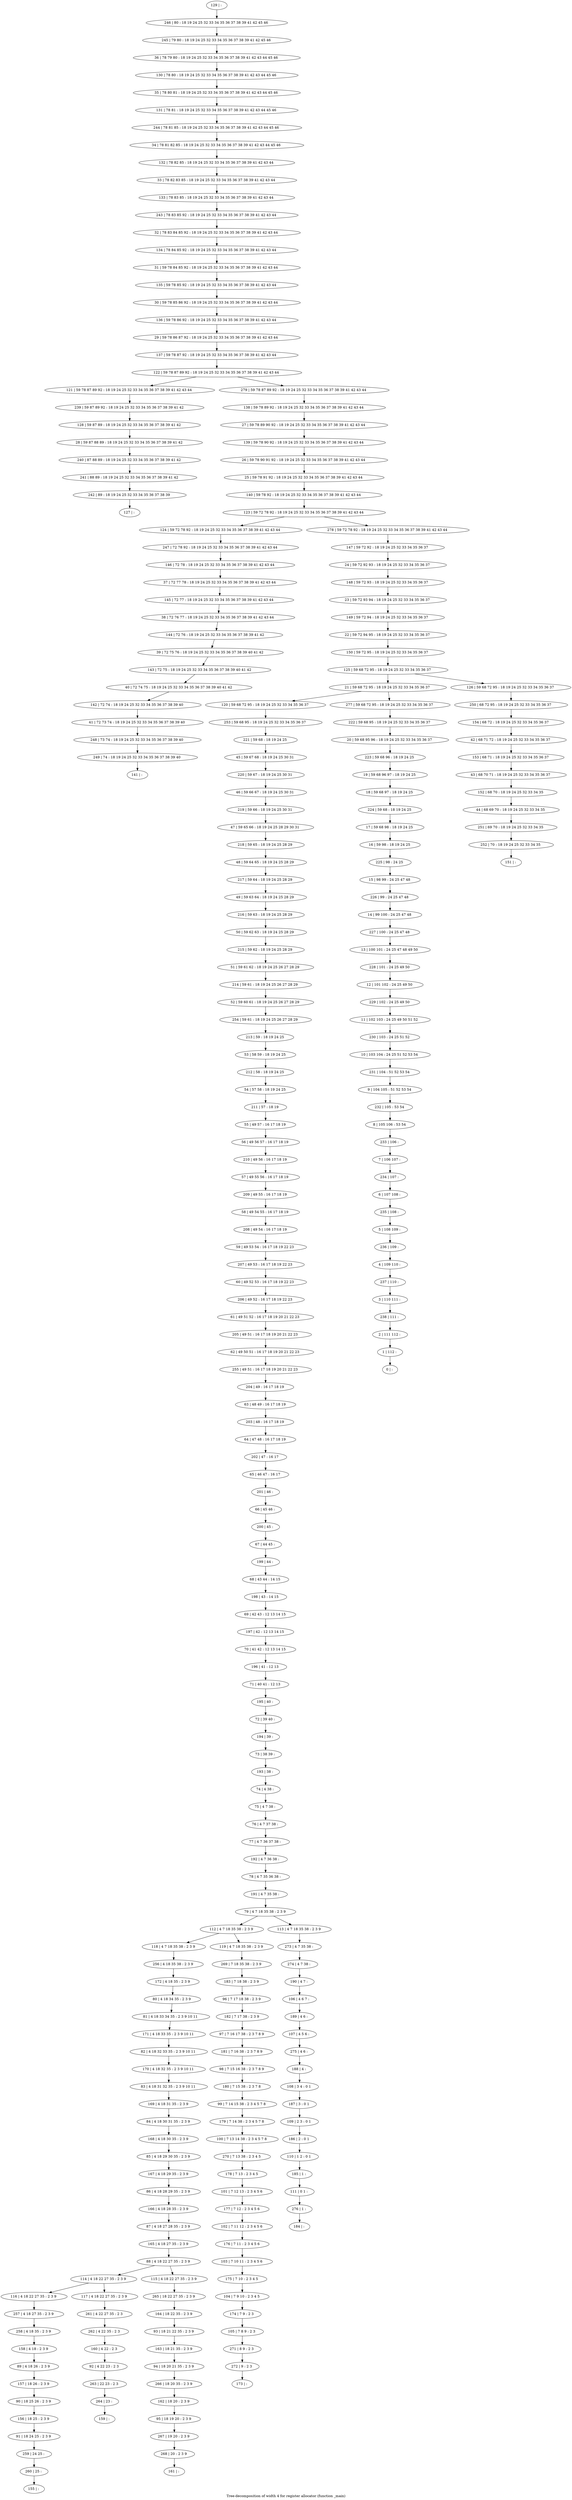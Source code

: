 digraph G {
graph [label="Tree-decomposition of width 4 for register allocator (function _main)"]
0[label="0 | : "];
1[label="1 | 112 : "];
2[label="2 | 111 112 : "];
3[label="3 | 110 111 : "];
4[label="4 | 109 110 : "];
5[label="5 | 108 109 : "];
6[label="6 | 107 108 : "];
7[label="7 | 106 107 : "];
8[label="8 | 105 106 : 53 54 "];
9[label="9 | 104 105 : 51 52 53 54 "];
10[label="10 | 103 104 : 24 25 51 52 53 54 "];
11[label="11 | 102 103 : 24 25 49 50 51 52 "];
12[label="12 | 101 102 : 24 25 49 50 "];
13[label="13 | 100 101 : 24 25 47 48 49 50 "];
14[label="14 | 99 100 : 24 25 47 48 "];
15[label="15 | 98 99 : 24 25 47 48 "];
16[label="16 | 59 98 : 18 19 24 25 "];
17[label="17 | 59 68 98 : 18 19 24 25 "];
18[label="18 | 59 68 97 : 18 19 24 25 "];
19[label="19 | 59 68 96 97 : 18 19 24 25 "];
20[label="20 | 59 68 95 96 : 18 19 24 25 32 33 34 35 36 37 "];
21[label="21 | 59 68 72 95 : 18 19 24 25 32 33 34 35 36 37 "];
22[label="22 | 59 72 94 95 : 18 19 24 25 32 33 34 35 36 37 "];
23[label="23 | 59 72 93 94 : 18 19 24 25 32 33 34 35 36 37 "];
24[label="24 | 59 72 92 93 : 18 19 24 25 32 33 34 35 36 37 "];
25[label="25 | 59 78 91 92 : 18 19 24 25 32 33 34 35 36 37 38 39 41 42 43 44 "];
26[label="26 | 59 78 90 91 92 : 18 19 24 25 32 33 34 35 36 37 38 39 41 42 43 44 "];
27[label="27 | 59 78 89 90 92 : 18 19 24 25 32 33 34 35 36 37 38 39 41 42 43 44 "];
28[label="28 | 59 87 88 89 : 18 19 24 25 32 33 34 35 36 37 38 39 41 42 "];
29[label="29 | 59 78 86 87 92 : 18 19 24 25 32 33 34 35 36 37 38 39 41 42 43 44 "];
30[label="30 | 59 78 85 86 92 : 18 19 24 25 32 33 34 35 36 37 38 39 41 42 43 44 "];
31[label="31 | 59 78 84 85 92 : 18 19 24 25 32 33 34 35 36 37 38 39 41 42 43 44 "];
32[label="32 | 78 83 84 85 92 : 18 19 24 25 32 33 34 35 36 37 38 39 41 42 43 44 "];
33[label="33 | 78 82 83 85 : 18 19 24 25 32 33 34 35 36 37 38 39 41 42 43 44 "];
34[label="34 | 78 81 82 85 : 18 19 24 25 32 33 34 35 36 37 38 39 41 42 43 44 45 46 "];
35[label="35 | 78 80 81 : 18 19 24 25 32 33 34 35 36 37 38 39 41 42 43 44 45 46 "];
36[label="36 | 78 79 80 : 18 19 24 25 32 33 34 35 36 37 38 39 41 42 43 44 45 46 "];
37[label="37 | 72 77 78 : 18 19 24 25 32 33 34 35 36 37 38 39 41 42 43 44 "];
38[label="38 | 72 76 77 : 18 19 24 25 32 33 34 35 36 37 38 39 41 42 43 44 "];
39[label="39 | 72 75 76 : 18 19 24 25 32 33 34 35 36 37 38 39 40 41 42 "];
40[label="40 | 72 74 75 : 18 19 24 25 32 33 34 35 36 37 38 39 40 41 42 "];
41[label="41 | 72 73 74 : 18 19 24 25 32 33 34 35 36 37 38 39 40 "];
42[label="42 | 68 71 72 : 18 19 24 25 32 33 34 35 36 37 "];
43[label="43 | 68 70 71 : 18 19 24 25 32 33 34 35 36 37 "];
44[label="44 | 68 69 70 : 18 19 24 25 32 33 34 35 "];
45[label="45 | 59 67 68 : 18 19 24 25 30 31 "];
46[label="46 | 59 66 67 : 18 19 24 25 30 31 "];
47[label="47 | 59 65 66 : 18 19 24 25 28 29 30 31 "];
48[label="48 | 59 64 65 : 18 19 24 25 28 29 "];
49[label="49 | 59 63 64 : 18 19 24 25 28 29 "];
50[label="50 | 59 62 63 : 18 19 24 25 28 29 "];
51[label="51 | 59 61 62 : 18 19 24 25 26 27 28 29 "];
52[label="52 | 59 60 61 : 18 19 24 25 26 27 28 29 "];
53[label="53 | 58 59 : 18 19 24 25 "];
54[label="54 | 57 58 : 18 19 24 25 "];
55[label="55 | 49 57 : 16 17 18 19 "];
56[label="56 | 49 56 57 : 16 17 18 19 "];
57[label="57 | 49 55 56 : 16 17 18 19 "];
58[label="58 | 49 54 55 : 16 17 18 19 "];
59[label="59 | 49 53 54 : 16 17 18 19 22 23 "];
60[label="60 | 49 52 53 : 16 17 18 19 22 23 "];
61[label="61 | 49 51 52 : 16 17 18 19 20 21 22 23 "];
62[label="62 | 49 50 51 : 16 17 18 19 20 21 22 23 "];
63[label="63 | 48 49 : 16 17 18 19 "];
64[label="64 | 47 48 : 16 17 18 19 "];
65[label="65 | 46 47 : 16 17 "];
66[label="66 | 45 46 : "];
67[label="67 | 44 45 : "];
68[label="68 | 43 44 : 14 15 "];
69[label="69 | 42 43 : 12 13 14 15 "];
70[label="70 | 41 42 : 12 13 14 15 "];
71[label="71 | 40 41 : 12 13 "];
72[label="72 | 39 40 : "];
73[label="73 | 38 39 : "];
74[label="74 | 4 38 : "];
75[label="75 | 4 7 38 : "];
76[label="76 | 4 7 37 38 : "];
77[label="77 | 4 7 36 37 38 : "];
78[label="78 | 4 7 35 36 38 : "];
79[label="79 | 4 7 18 35 38 : 2 3 9 "];
80[label="80 | 4 18 34 35 : 2 3 9 "];
81[label="81 | 4 18 33 34 35 : 2 3 9 10 11 "];
82[label="82 | 4 18 32 33 35 : 2 3 9 10 11 "];
83[label="83 | 4 18 31 32 35 : 2 3 9 10 11 "];
84[label="84 | 4 18 30 31 35 : 2 3 9 "];
85[label="85 | 4 18 29 30 35 : 2 3 9 "];
86[label="86 | 4 18 28 29 35 : 2 3 9 "];
87[label="87 | 4 18 27 28 35 : 2 3 9 "];
88[label="88 | 4 18 22 27 35 : 2 3 9 "];
89[label="89 | 4 18 26 : 2 3 9 "];
90[label="90 | 18 25 26 : 2 3 9 "];
91[label="91 | 18 24 25 : 2 3 9 "];
92[label="92 | 4 22 23 : 2 3 "];
93[label="93 | 18 21 22 35 : 2 3 9 "];
94[label="94 | 18 20 21 35 : 2 3 9 "];
95[label="95 | 18 19 20 : 2 3 9 "];
96[label="96 | 7 17 18 38 : 2 3 9 "];
97[label="97 | 7 16 17 38 : 2 3 7 8 9 "];
98[label="98 | 7 15 16 38 : 2 3 7 8 9 "];
99[label="99 | 7 14 15 38 : 2 3 4 5 7 8 "];
100[label="100 | 7 13 14 38 : 2 3 4 5 7 8 "];
101[label="101 | 7 12 13 : 2 3 4 5 6 "];
102[label="102 | 7 11 12 : 2 3 4 5 6 "];
103[label="103 | 7 10 11 : 2 3 4 5 6 "];
104[label="104 | 7 9 10 : 2 3 4 5 "];
105[label="105 | 7 8 9 : 2 3 "];
106[label="106 | 4 6 7 : "];
107[label="107 | 4 5 6 : "];
108[label="108 | 3 4 : 0 1 "];
109[label="109 | 2 3 : 0 1 "];
110[label="110 | 1 2 : 0 1 "];
111[label="111 | 0 1 : "];
112[label="112 | 4 7 18 35 38 : 2 3 9 "];
113[label="113 | 4 7 18 35 38 : 2 3 9 "];
114[label="114 | 4 18 22 27 35 : 2 3 9 "];
115[label="115 | 4 18 22 27 35 : 2 3 9 "];
116[label="116 | 4 18 22 27 35 : 2 3 9 "];
117[label="117 | 4 18 22 27 35 : 2 3 9 "];
118[label="118 | 4 7 18 35 38 : 2 3 9 "];
119[label="119 | 4 7 18 35 38 : 2 3 9 "];
120[label="120 | 59 68 72 95 : 18 19 24 25 32 33 34 35 36 37 "];
121[label="121 | 59 78 87 89 92 : 18 19 24 25 32 33 34 35 36 37 38 39 41 42 43 44 "];
122[label="122 | 59 78 87 89 92 : 18 19 24 25 32 33 34 35 36 37 38 39 41 42 43 44 "];
123[label="123 | 59 72 78 92 : 18 19 24 25 32 33 34 35 36 37 38 39 41 42 43 44 "];
124[label="124 | 59 72 78 92 : 18 19 24 25 32 33 34 35 36 37 38 39 41 42 43 44 "];
125[label="125 | 59 68 72 95 : 18 19 24 25 32 33 34 35 36 37 "];
126[label="126 | 59 68 72 95 : 18 19 24 25 32 33 34 35 36 37 "];
127[label="127 | : "];
128[label="128 | 59 87 89 : 18 19 24 25 32 33 34 35 36 37 38 39 41 42 "];
129[label="129 | : "];
130[label="130 | 78 80 : 18 19 24 25 32 33 34 35 36 37 38 39 41 42 43 44 45 46 "];
131[label="131 | 78 81 : 18 19 24 25 32 33 34 35 36 37 38 39 41 42 43 44 45 46 "];
132[label="132 | 78 82 85 : 18 19 24 25 32 33 34 35 36 37 38 39 41 42 43 44 "];
133[label="133 | 78 83 85 : 18 19 24 25 32 33 34 35 36 37 38 39 41 42 43 44 "];
134[label="134 | 78 84 85 92 : 18 19 24 25 32 33 34 35 36 37 38 39 41 42 43 44 "];
135[label="135 | 59 78 85 92 : 18 19 24 25 32 33 34 35 36 37 38 39 41 42 43 44 "];
136[label="136 | 59 78 86 92 : 18 19 24 25 32 33 34 35 36 37 38 39 41 42 43 44 "];
137[label="137 | 59 78 87 92 : 18 19 24 25 32 33 34 35 36 37 38 39 41 42 43 44 "];
138[label="138 | 59 78 89 92 : 18 19 24 25 32 33 34 35 36 37 38 39 41 42 43 44 "];
139[label="139 | 59 78 90 92 : 18 19 24 25 32 33 34 35 36 37 38 39 41 42 43 44 "];
140[label="140 | 59 78 92 : 18 19 24 25 32 33 34 35 36 37 38 39 41 42 43 44 "];
141[label="141 | : "];
142[label="142 | 72 74 : 18 19 24 25 32 33 34 35 36 37 38 39 40 "];
143[label="143 | 72 75 : 18 19 24 25 32 33 34 35 36 37 38 39 40 41 42 "];
144[label="144 | 72 76 : 18 19 24 25 32 33 34 35 36 37 38 39 41 42 "];
145[label="145 | 72 77 : 18 19 24 25 32 33 34 35 36 37 38 39 41 42 43 44 "];
146[label="146 | 72 78 : 18 19 24 25 32 33 34 35 36 37 38 39 41 42 43 44 "];
147[label="147 | 59 72 92 : 18 19 24 25 32 33 34 35 36 37 "];
148[label="148 | 59 72 93 : 18 19 24 25 32 33 34 35 36 37 "];
149[label="149 | 59 72 94 : 18 19 24 25 32 33 34 35 36 37 "];
150[label="150 | 59 72 95 : 18 19 24 25 32 33 34 35 36 37 "];
151[label="151 | : "];
152[label="152 | 68 70 : 18 19 24 25 32 33 34 35 "];
153[label="153 | 68 71 : 18 19 24 25 32 33 34 35 36 37 "];
154[label="154 | 68 72 : 18 19 24 25 32 33 34 35 36 37 "];
155[label="155 | : "];
156[label="156 | 18 25 : 2 3 9 "];
157[label="157 | 18 26 : 2 3 9 "];
158[label="158 | 4 18 : 2 3 9 "];
159[label="159 | : "];
160[label="160 | 4 22 : 2 3 "];
161[label="161 | : "];
162[label="162 | 18 20 : 2 3 9 "];
163[label="163 | 18 21 35 : 2 3 9 "];
164[label="164 | 18 22 35 : 2 3 9 "];
165[label="165 | 4 18 27 35 : 2 3 9 "];
166[label="166 | 4 18 28 35 : 2 3 9 "];
167[label="167 | 4 18 29 35 : 2 3 9 "];
168[label="168 | 4 18 30 35 : 2 3 9 "];
169[label="169 | 4 18 31 35 : 2 3 9 "];
170[label="170 | 4 18 32 35 : 2 3 9 10 11 "];
171[label="171 | 4 18 33 35 : 2 3 9 10 11 "];
172[label="172 | 4 18 35 : 2 3 9 "];
173[label="173 | : "];
174[label="174 | 7 9 : 2 3 "];
175[label="175 | 7 10 : 2 3 4 5 "];
176[label="176 | 7 11 : 2 3 4 5 6 "];
177[label="177 | 7 12 : 2 3 4 5 6 "];
178[label="178 | 7 13 : 2 3 4 5 "];
179[label="179 | 7 14 38 : 2 3 4 5 7 8 "];
180[label="180 | 7 15 38 : 2 3 7 8 "];
181[label="181 | 7 16 38 : 2 3 7 8 9 "];
182[label="182 | 7 17 38 : 2 3 9 "];
183[label="183 | 7 18 38 : 2 3 9 "];
184[label="184 | : "];
185[label="185 | 1 : "];
186[label="186 | 2 : 0 1 "];
187[label="187 | 3 : 0 1 "];
188[label="188 | 4 : "];
189[label="189 | 4 6 : "];
190[label="190 | 4 7 : "];
191[label="191 | 4 7 35 38 : "];
192[label="192 | 4 7 36 38 : "];
193[label="193 | 38 : "];
194[label="194 | 39 : "];
195[label="195 | 40 : "];
196[label="196 | 41 : 12 13 "];
197[label="197 | 42 : 12 13 14 15 "];
198[label="198 | 43 : 14 15 "];
199[label="199 | 44 : "];
200[label="200 | 45 : "];
201[label="201 | 46 : "];
202[label="202 | 47 : 16 17 "];
203[label="203 | 48 : 16 17 18 19 "];
204[label="204 | 49 : 16 17 18 19 "];
205[label="205 | 49 51 : 16 17 18 19 20 21 22 23 "];
206[label="206 | 49 52 : 16 17 18 19 22 23 "];
207[label="207 | 49 53 : 16 17 18 19 22 23 "];
208[label="208 | 49 54 : 16 17 18 19 "];
209[label="209 | 49 55 : 16 17 18 19 "];
210[label="210 | 49 56 : 16 17 18 19 "];
211[label="211 | 57 : 18 19 "];
212[label="212 | 58 : 18 19 24 25 "];
213[label="213 | 59 : 18 19 24 25 "];
214[label="214 | 59 61 : 18 19 24 25 26 27 28 29 "];
215[label="215 | 59 62 : 18 19 24 25 28 29 "];
216[label="216 | 59 63 : 18 19 24 25 28 29 "];
217[label="217 | 59 64 : 18 19 24 25 28 29 "];
218[label="218 | 59 65 : 18 19 24 25 28 29 "];
219[label="219 | 59 66 : 18 19 24 25 30 31 "];
220[label="220 | 59 67 : 18 19 24 25 30 31 "];
221[label="221 | 59 68 : 18 19 24 25 "];
222[label="222 | 59 68 95 : 18 19 24 25 32 33 34 35 36 37 "];
223[label="223 | 59 68 96 : 18 19 24 25 "];
224[label="224 | 59 68 : 18 19 24 25 "];
225[label="225 | 98 : 24 25 "];
226[label="226 | 99 : 24 25 47 48 "];
227[label="227 | 100 : 24 25 47 48 "];
228[label="228 | 101 : 24 25 49 50 "];
229[label="229 | 102 : 24 25 49 50 "];
230[label="230 | 103 : 24 25 51 52 "];
231[label="231 | 104 : 51 52 53 54 "];
232[label="232 | 105 : 53 54 "];
233[label="233 | 106 : "];
234[label="234 | 107 : "];
235[label="235 | 108 : "];
236[label="236 | 109 : "];
237[label="237 | 110 : "];
238[label="238 | 111 : "];
239[label="239 | 59 87 89 92 : 18 19 24 25 32 33 34 35 36 37 38 39 41 42 "];
240[label="240 | 87 88 89 : 18 19 24 25 32 33 34 35 36 37 38 39 41 42 "];
241[label="241 | 88 89 : 18 19 24 25 32 33 34 35 36 37 38 39 41 42 "];
242[label="242 | 89 : 18 19 24 25 32 33 34 35 36 37 38 39 "];
243[label="243 | 78 83 85 92 : 18 19 24 25 32 33 34 35 36 37 38 39 41 42 43 44 "];
244[label="244 | 78 81 85 : 18 19 24 25 32 33 34 35 36 37 38 39 41 42 43 44 45 46 "];
245[label="245 | 79 80 : 18 19 24 25 32 33 34 35 36 37 38 39 41 42 45 46 "];
246[label="246 | 80 : 18 19 24 25 32 33 34 35 36 37 38 39 41 42 45 46 "];
247[label="247 | 72 78 92 : 18 19 24 25 32 33 34 35 36 37 38 39 41 42 43 44 "];
248[label="248 | 73 74 : 18 19 24 25 32 33 34 35 36 37 38 39 40 "];
249[label="249 | 74 : 18 19 24 25 32 33 34 35 36 37 38 39 40 "];
250[label="250 | 68 72 95 : 18 19 24 25 32 33 34 35 36 37 "];
251[label="251 | 69 70 : 18 19 24 25 32 33 34 35 "];
252[label="252 | 70 : 18 19 24 25 32 33 34 35 "];
253[label="253 | 59 68 95 : 18 19 24 25 32 33 34 35 36 37 "];
254[label="254 | 59 61 : 18 19 24 25 26 27 28 29 "];
255[label="255 | 49 51 : 16 17 18 19 20 21 22 23 "];
256[label="256 | 4 18 35 38 : 2 3 9 "];
257[label="257 | 4 18 27 35 : 2 3 9 "];
258[label="258 | 4 18 35 : 2 3 9 "];
259[label="259 | 24 25 : "];
260[label="260 | 25 : "];
261[label="261 | 4 22 27 35 : 2 3 "];
262[label="262 | 4 22 35 : 2 3 "];
263[label="263 | 22 23 : 2 3 "];
264[label="264 | 23 : "];
265[label="265 | 18 22 27 35 : 2 3 9 "];
266[label="266 | 18 20 35 : 2 3 9 "];
267[label="267 | 19 20 : 2 3 9 "];
268[label="268 | 20 : 2 3 9 "];
269[label="269 | 7 18 35 38 : 2 3 9 "];
270[label="270 | 7 13 38 : 2 3 4 5 "];
271[label="271 | 8 9 : 2 3 "];
272[label="272 | 9 : 2 3 "];
273[label="273 | 4 7 35 38 : "];
274[label="274 | 4 7 38 : "];
275[label="275 | 4 6 : "];
276[label="276 | 1 : "];
277[label="277 | 59 68 72 95 : 18 19 24 25 32 33 34 35 36 37 "];
278[label="278 | 59 72 78 92 : 18 19 24 25 32 33 34 35 36 37 38 39 41 42 43 44 "];
279[label="279 | 59 78 87 89 92 : 18 19 24 25 32 33 34 35 36 37 38 39 41 42 43 44 "];
55->56 ;
74->75 ;
75->76 ;
76->77 ;
80->81 ;
79->112 ;
79->113 ;
88->114 ;
88->115 ;
114->116 ;
114->117 ;
112->118 ;
112->119 ;
21->120 ;
128->28 ;
142->41 ;
40->142 ;
143->40 ;
39->143 ;
144->39 ;
38->144 ;
145->38 ;
37->145 ;
146->37 ;
152->44 ;
43->152 ;
153->43 ;
42->153 ;
154->42 ;
156->91 ;
90->156 ;
157->90 ;
89->157 ;
158->89 ;
160->92 ;
162->95 ;
163->94 ;
93->163 ;
164->93 ;
165->88 ;
87->165 ;
166->87 ;
86->166 ;
167->86 ;
85->167 ;
168->85 ;
84->168 ;
169->84 ;
83->169 ;
170->83 ;
82->170 ;
171->82 ;
81->171 ;
172->80 ;
174->105 ;
104->174 ;
175->104 ;
103->175 ;
176->103 ;
102->176 ;
177->102 ;
101->177 ;
178->101 ;
179->100 ;
99->179 ;
180->99 ;
98->180 ;
181->98 ;
97->181 ;
182->97 ;
96->182 ;
183->96 ;
185->111 ;
110->185 ;
186->110 ;
109->186 ;
187->109 ;
108->187 ;
188->108 ;
189->107 ;
106->189 ;
190->106 ;
191->79 ;
78->191 ;
192->78 ;
77->192 ;
193->74 ;
73->193 ;
194->73 ;
72->194 ;
195->72 ;
71->195 ;
196->71 ;
70->196 ;
197->70 ;
69->197 ;
198->69 ;
68->198 ;
199->68 ;
67->199 ;
200->67 ;
66->200 ;
201->66 ;
65->201 ;
202->65 ;
64->202 ;
203->64 ;
63->203 ;
204->63 ;
205->62 ;
61->205 ;
206->61 ;
60->206 ;
207->60 ;
59->207 ;
208->59 ;
58->208 ;
209->58 ;
57->209 ;
210->57 ;
56->210 ;
211->55 ;
54->211 ;
212->54 ;
53->212 ;
213->53 ;
214->52 ;
51->214 ;
215->51 ;
50->215 ;
216->50 ;
49->216 ;
217->49 ;
48->217 ;
218->48 ;
47->218 ;
219->47 ;
46->219 ;
220->46 ;
45->220 ;
221->45 ;
239->128 ;
121->239 ;
28->240 ;
240->241 ;
242->127 ;
241->242 ;
247->146 ;
124->247 ;
41->248 ;
249->141 ;
248->249 ;
250->154 ;
126->250 ;
44->251 ;
252->151 ;
251->252 ;
253->221 ;
120->253 ;
254->213 ;
52->254 ;
255->204 ;
62->255 ;
256->172 ;
118->256 ;
116->257 ;
258->158 ;
257->258 ;
91->259 ;
260->155 ;
259->260 ;
117->261 ;
262->160 ;
261->262 ;
92->263 ;
264->159 ;
263->264 ;
265->164 ;
115->265 ;
266->162 ;
94->266 ;
95->267 ;
268->161 ;
267->268 ;
269->183 ;
119->269 ;
270->178 ;
100->270 ;
105->271 ;
272->173 ;
271->272 ;
113->273 ;
274->190 ;
273->274 ;
275->188 ;
107->275 ;
276->184 ;
111->276 ;
129->246 ;
246->245 ;
245->36 ;
36->130 ;
130->35 ;
35->131 ;
131->244 ;
244->34 ;
34->132 ;
132->33 ;
33->133 ;
133->243 ;
243->32 ;
32->134 ;
134->31 ;
31->135 ;
135->30 ;
30->136 ;
136->29 ;
29->137 ;
137->122 ;
138->27 ;
27->139 ;
139->26 ;
26->25 ;
25->140 ;
140->123 ;
147->24 ;
24->148 ;
148->23 ;
23->149 ;
149->22 ;
22->150 ;
150->125 ;
222->20 ;
20->223 ;
223->19 ;
19->18 ;
18->224 ;
224->17 ;
17->16 ;
16->225 ;
225->15 ;
15->226 ;
226->14 ;
14->227 ;
227->13 ;
13->228 ;
228->12 ;
12->229 ;
229->11 ;
11->230 ;
230->10 ;
10->231 ;
231->9 ;
9->232 ;
232->8 ;
8->233 ;
233->7 ;
7->234 ;
234->6 ;
6->235 ;
235->5 ;
5->236 ;
236->4 ;
4->237 ;
237->3 ;
3->238 ;
238->2 ;
2->1 ;
1->0 ;
277->222 ;
21->277 ;
278->147 ;
279->138 ;
125->126 ;
125->21 ;
123->124 ;
123->278 ;
122->121 ;
122->279 ;
}
